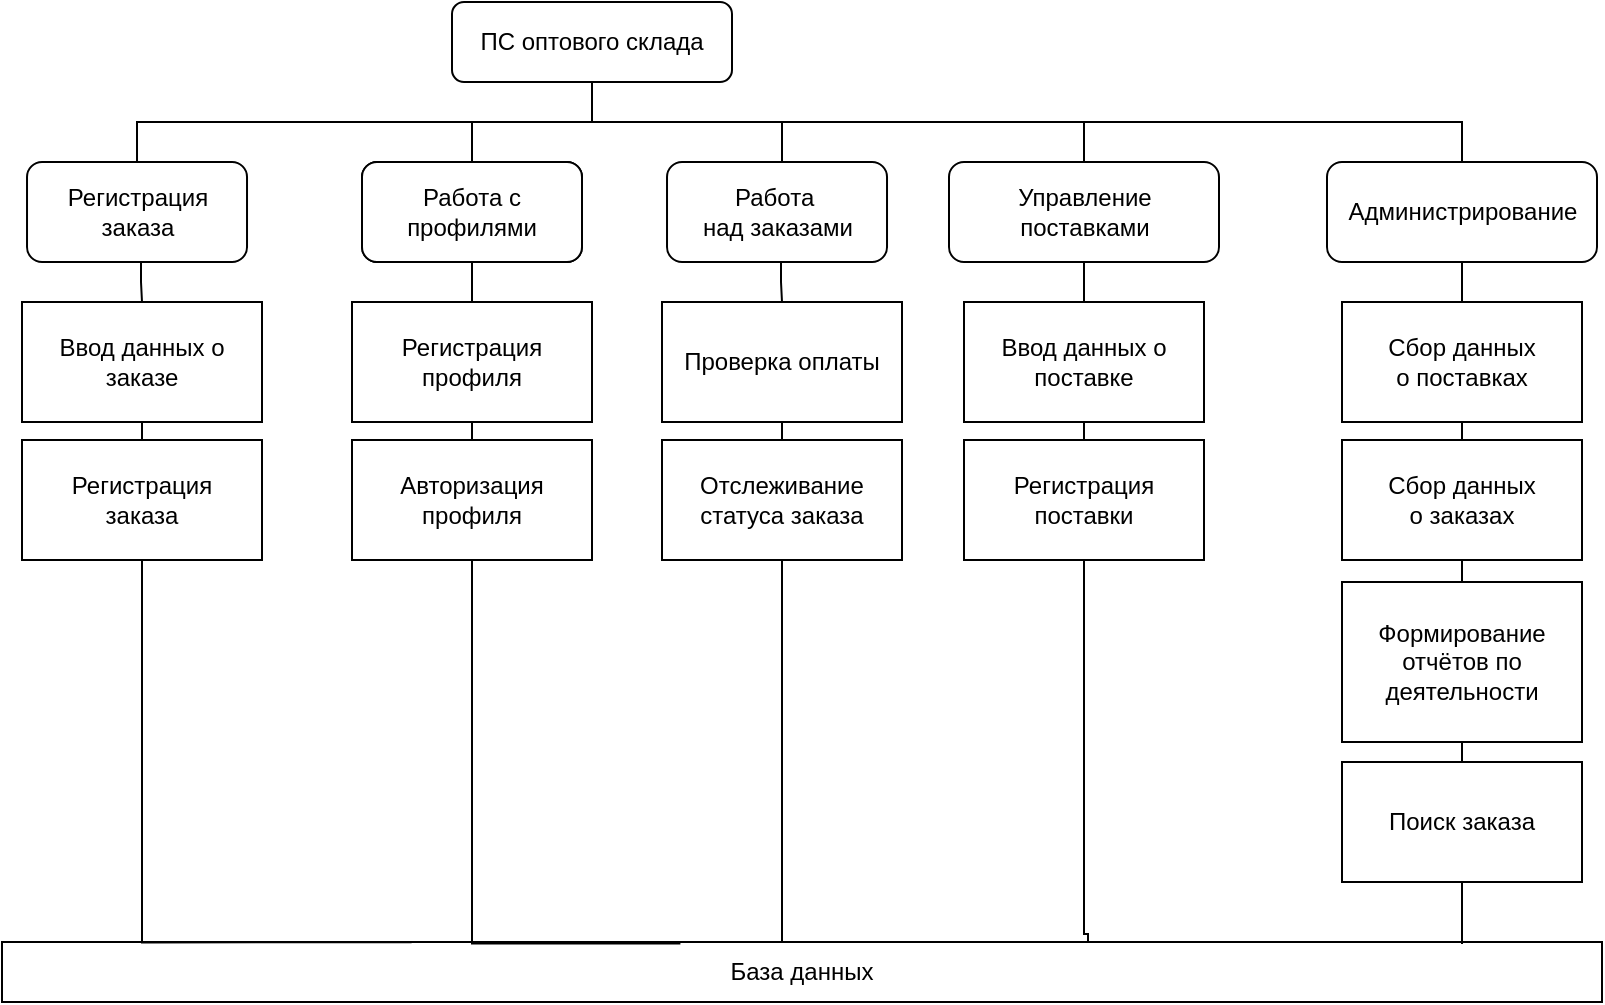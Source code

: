 <mxfile version="24.2.1" type="device" pages="2">
  <diagram name="Page-1" id="ZP50mtN4pUTSPamrQ7jE">
    <mxGraphModel dx="874" dy="521" grid="1" gridSize="10" guides="1" tooltips="1" connect="1" arrows="1" fold="1" page="1" pageScale="1" pageWidth="827" pageHeight="1169" math="0" shadow="0">
      <root>
        <mxCell id="0" />
        <mxCell id="1" parent="0" />
        <mxCell id="H7huvVuS8EwIOP_XFBld-9" style="edgeStyle=orthogonalEdgeStyle;rounded=0;orthogonalLoop=1;jettySize=auto;html=1;entryX=0.5;entryY=0;entryDx=0;entryDy=0;endArrow=none;endFill=0;" parent="1" source="xEKsaEuDqksqCD2JTHV4-3" target="xEKsaEuDqksqCD2JTHV4-4" edge="1">
          <mxGeometry relative="1" as="geometry">
            <Array as="points">
              <mxPoint x="645" y="510" />
              <mxPoint x="891" y="510" />
            </Array>
          </mxGeometry>
        </mxCell>
        <mxCell id="H7huvVuS8EwIOP_XFBld-10" style="edgeStyle=orthogonalEdgeStyle;rounded=0;orthogonalLoop=1;jettySize=auto;html=1;entryX=0.5;entryY=0;entryDx=0;entryDy=0;endArrow=none;endFill=0;" parent="1" source="xEKsaEuDqksqCD2JTHV4-3" target="xEKsaEuDqksqCD2JTHV4-6" edge="1">
          <mxGeometry relative="1" as="geometry">
            <Array as="points">
              <mxPoint x="645" y="510" />
              <mxPoint x="740" y="510" />
              <mxPoint x="740" y="530" />
            </Array>
          </mxGeometry>
        </mxCell>
        <mxCell id="H7huvVuS8EwIOP_XFBld-11" style="edgeStyle=orthogonalEdgeStyle;rounded=0;orthogonalLoop=1;jettySize=auto;html=1;entryX=0.5;entryY=0;entryDx=0;entryDy=0;endArrow=none;endFill=0;" parent="1" source="xEKsaEuDqksqCD2JTHV4-3" target="xEKsaEuDqksqCD2JTHV4-5" edge="1">
          <mxGeometry relative="1" as="geometry">
            <Array as="points">
              <mxPoint x="645" y="510" />
              <mxPoint x="1080" y="510" />
            </Array>
          </mxGeometry>
        </mxCell>
        <mxCell id="Y7o4-KtCDhPk6ApjuI_q-10" style="edgeStyle=orthogonalEdgeStyle;rounded=0;orthogonalLoop=1;jettySize=auto;html=1;entryX=0.5;entryY=0;entryDx=0;entryDy=0;endArrow=none;endFill=0;" edge="1" parent="1" source="xEKsaEuDqksqCD2JTHV4-3" target="Y7o4-KtCDhPk6ApjuI_q-2">
          <mxGeometry relative="1" as="geometry">
            <Array as="points">
              <mxPoint x="645" y="510" />
              <mxPoint x="585" y="510" />
            </Array>
          </mxGeometry>
        </mxCell>
        <mxCell id="Y7o4-KtCDhPk6ApjuI_q-19" style="edgeStyle=orthogonalEdgeStyle;rounded=0;orthogonalLoop=1;jettySize=auto;html=1;entryX=0.5;entryY=0;entryDx=0;entryDy=0;endArrow=none;endFill=0;" edge="1" parent="1" source="xEKsaEuDqksqCD2JTHV4-3" target="Y7o4-KtCDhPk6ApjuI_q-13">
          <mxGeometry relative="1" as="geometry">
            <Array as="points">
              <mxPoint x="645" y="510" />
              <mxPoint x="417" y="510" />
            </Array>
          </mxGeometry>
        </mxCell>
        <mxCell id="xEKsaEuDqksqCD2JTHV4-3" value="ПС оптового склада" style="rounded=1;whiteSpace=wrap;html=1;" parent="1" vertex="1">
          <mxGeometry x="575" y="450" width="140" height="40" as="geometry" />
        </mxCell>
        <mxCell id="H7huvVuS8EwIOP_XFBld-14" style="edgeStyle=orthogonalEdgeStyle;rounded=0;orthogonalLoop=1;jettySize=auto;html=1;entryX=0.5;entryY=0;entryDx=0;entryDy=0;endArrow=none;endFill=0;" parent="1" source="xEKsaEuDqksqCD2JTHV4-4" target="H7huvVuS8EwIOP_XFBld-12" edge="1">
          <mxGeometry relative="1" as="geometry" />
        </mxCell>
        <mxCell id="xEKsaEuDqksqCD2JTHV4-4" value="Управление поставками" style="rounded=1;whiteSpace=wrap;html=1;" parent="1" vertex="1">
          <mxGeometry x="823.5" y="530" width="135" height="50" as="geometry" />
        </mxCell>
        <mxCell id="H7huvVuS8EwIOP_XFBld-8" style="edgeStyle=orthogonalEdgeStyle;rounded=0;orthogonalLoop=1;jettySize=auto;html=1;entryX=0.5;entryY=0;entryDx=0;entryDy=0;endArrow=none;endFill=0;" parent="1" source="xEKsaEuDqksqCD2JTHV4-5" target="xEKsaEuDqksqCD2JTHV4-8" edge="1">
          <mxGeometry relative="1" as="geometry" />
        </mxCell>
        <mxCell id="xEKsaEuDqksqCD2JTHV4-5" value="Администрирование" style="rounded=1;whiteSpace=wrap;html=1;" parent="1" vertex="1">
          <mxGeometry x="1012.5" y="530" width="135" height="50" as="geometry" />
        </mxCell>
        <mxCell id="H7huvVuS8EwIOP_XFBld-2" style="edgeStyle=orthogonalEdgeStyle;rounded=0;orthogonalLoop=1;jettySize=auto;html=1;exitX=0.5;exitY=1;exitDx=0;exitDy=0;entryX=0.5;entryY=0;entryDx=0;entryDy=0;endArrow=none;endFill=0;" parent="1" source="xEKsaEuDqksqCD2JTHV4-6" target="xEKsaEuDqksqCD2JTHV4-11" edge="1">
          <mxGeometry relative="1" as="geometry">
            <Array as="points">
              <mxPoint x="739.51" y="580" />
              <mxPoint x="739.51" y="590" />
            </Array>
            <mxPoint x="815" y="580" as="sourcePoint" />
          </mxGeometry>
        </mxCell>
        <mxCell id="xEKsaEuDqksqCD2JTHV4-6" value="Работа&amp;nbsp;&lt;div&gt;над заказами&lt;/div&gt;" style="rounded=1;whiteSpace=wrap;html=1;" parent="1" vertex="1">
          <mxGeometry x="682.51" y="530" width="110" height="50" as="geometry" />
        </mxCell>
        <mxCell id="xEKsaEuDqksqCD2JTHV4-7" value="База данных" style="rounded=0;whiteSpace=wrap;html=1;" parent="1" vertex="1">
          <mxGeometry x="350" y="920" width="800" height="30" as="geometry" />
        </mxCell>
        <mxCell id="H7huvVuS8EwIOP_XFBld-5" style="edgeStyle=orthogonalEdgeStyle;rounded=0;orthogonalLoop=1;jettySize=auto;html=1;exitX=0.5;exitY=1;exitDx=0;exitDy=0;entryX=0.5;entryY=0;entryDx=0;entryDy=0;endArrow=none;endFill=0;" parent="1" source="xEKsaEuDqksqCD2JTHV4-8" target="xEKsaEuDqksqCD2JTHV4-9" edge="1">
          <mxGeometry relative="1" as="geometry" />
        </mxCell>
        <mxCell id="xEKsaEuDqksqCD2JTHV4-8" value="Сбор данных&lt;br&gt;о поставках" style="rounded=0;whiteSpace=wrap;html=1;" parent="1" vertex="1">
          <mxGeometry x="1020" y="600" width="120" height="60" as="geometry" />
        </mxCell>
        <mxCell id="H7huvVuS8EwIOP_XFBld-6" style="edgeStyle=orthogonalEdgeStyle;rounded=0;orthogonalLoop=1;jettySize=auto;html=1;exitX=0.5;exitY=1;exitDx=0;exitDy=0;entryX=0.5;entryY=0;entryDx=0;entryDy=0;endArrow=none;endFill=0;" parent="1" source="xEKsaEuDqksqCD2JTHV4-9" target="xEKsaEuDqksqCD2JTHV4-10" edge="1">
          <mxGeometry relative="1" as="geometry" />
        </mxCell>
        <mxCell id="xEKsaEuDqksqCD2JTHV4-9" value="Сбор данных&lt;br&gt;о заказах" style="rounded=0;whiteSpace=wrap;html=1;" parent="1" vertex="1">
          <mxGeometry x="1020" y="669" width="120" height="60" as="geometry" />
        </mxCell>
        <mxCell id="xEKsaEuDqksqCD2JTHV4-10" value="Формирование&lt;br&gt;отчётов по деятельности" style="rounded=0;whiteSpace=wrap;html=1;" parent="1" vertex="1">
          <mxGeometry x="1020" y="740" width="120" height="80" as="geometry" />
        </mxCell>
        <mxCell id="xEKsaEuDqksqCD2JTHV4-23" style="edgeStyle=orthogonalEdgeStyle;rounded=0;orthogonalLoop=1;jettySize=auto;html=1;exitX=0.5;exitY=1;exitDx=0;exitDy=0;entryX=0.5;entryY=0;entryDx=0;entryDy=0;endArrow=none;endFill=0;" parent="1" source="xEKsaEuDqksqCD2JTHV4-11" target="xEKsaEuDqksqCD2JTHV4-13" edge="1">
          <mxGeometry relative="1" as="geometry" />
        </mxCell>
        <mxCell id="xEKsaEuDqksqCD2JTHV4-11" value="Проверка оплаты" style="rounded=0;whiteSpace=wrap;html=1;" parent="1" vertex="1">
          <mxGeometry x="680" y="600" width="120" height="60" as="geometry" />
        </mxCell>
        <mxCell id="xEKsaEuDqksqCD2JTHV4-13" value="Отслеживание статуса заказа" style="rounded=0;whiteSpace=wrap;html=1;" parent="1" vertex="1">
          <mxGeometry x="680" y="669" width="120" height="60" as="geometry" />
        </mxCell>
        <mxCell id="xEKsaEuDqksqCD2JTHV4-18" style="edgeStyle=orthogonalEdgeStyle;rounded=0;orthogonalLoop=1;jettySize=auto;html=1;endArrow=none;endFill=0;exitX=0.5;exitY=1;exitDx=0;exitDy=0;" parent="1" source="xEKsaEuDqksqCD2JTHV4-13" edge="1">
          <mxGeometry relative="1" as="geometry">
            <mxPoint x="680" y="920" as="targetPoint" />
            <Array as="points">
              <mxPoint x="740" y="920" />
            </Array>
            <mxPoint x="740" y="800" as="sourcePoint" />
          </mxGeometry>
        </mxCell>
        <mxCell id="H7huvVuS8EwIOP_XFBld-15" style="edgeStyle=orthogonalEdgeStyle;rounded=0;orthogonalLoop=1;jettySize=auto;html=1;exitX=0.5;exitY=1;exitDx=0;exitDy=0;entryX=0.5;entryY=0;entryDx=0;entryDy=0;endArrow=none;endFill=0;" parent="1" source="H7huvVuS8EwIOP_XFBld-12" target="H7huvVuS8EwIOP_XFBld-13" edge="1">
          <mxGeometry relative="1" as="geometry" />
        </mxCell>
        <mxCell id="H7huvVuS8EwIOP_XFBld-12" value="Ввод данных о поставке" style="rounded=0;whiteSpace=wrap;html=1;" parent="1" vertex="1">
          <mxGeometry x="831" y="600" width="120" height="60" as="geometry" />
        </mxCell>
        <mxCell id="H7huvVuS8EwIOP_XFBld-13" value="Регистрация&lt;div&gt;поставки&lt;/div&gt;" style="rounded=0;whiteSpace=wrap;html=1;" parent="1" vertex="1">
          <mxGeometry x="831" y="669" width="120" height="60" as="geometry" />
        </mxCell>
        <mxCell id="H7huvVuS8EwIOP_XFBld-16" style="edgeStyle=orthogonalEdgeStyle;rounded=0;orthogonalLoop=1;jettySize=auto;html=1;endArrow=none;endFill=0;entryX=0.75;entryY=0;entryDx=0;entryDy=0;" parent="1" source="H7huvVuS8EwIOP_XFBld-13" edge="1" target="xEKsaEuDqksqCD2JTHV4-7">
          <mxGeometry relative="1" as="geometry">
            <mxPoint x="840" y="916" as="targetPoint" />
            <Array as="points">
              <mxPoint x="891" y="916" />
              <mxPoint x="893" y="916" />
            </Array>
          </mxGeometry>
        </mxCell>
        <mxCell id="H7huvVuS8EwIOP_XFBld-19" style="edgeStyle=orthogonalEdgeStyle;rounded=0;orthogonalLoop=1;jettySize=auto;html=1;endArrow=none;endFill=0;" parent="1" source="xEKsaEuDqksqCD2JTHV4-10" edge="1">
          <mxGeometry relative="1" as="geometry">
            <Array as="points">
              <mxPoint x="1080" y="921" />
            </Array>
            <mxPoint x="1080" y="921" as="targetPoint" />
          </mxGeometry>
        </mxCell>
        <mxCell id="Y7o4-KtCDhPk6ApjuI_q-2" value="Отслеживание статуса заказа" style="rounded=1;whiteSpace=wrap;html=1;" vertex="1" parent="1">
          <mxGeometry x="530" y="530" width="110" height="50" as="geometry" />
        </mxCell>
        <mxCell id="Y7o4-KtCDhPk6ApjuI_q-7" style="edgeStyle=orthogonalEdgeStyle;rounded=0;orthogonalLoop=1;jettySize=auto;html=1;endArrow=none;endFill=0;" edge="1" parent="1" source="Y7o4-KtCDhPk6ApjuI_q-3" target="Y7o4-KtCDhPk6ApjuI_q-4">
          <mxGeometry relative="1" as="geometry" />
        </mxCell>
        <mxCell id="Y7o4-KtCDhPk6ApjuI_q-3" value="Работа с профилями" style="rounded=1;whiteSpace=wrap;html=1;" vertex="1" parent="1">
          <mxGeometry x="530" y="530" width="110" height="50" as="geometry" />
        </mxCell>
        <mxCell id="Y7o4-KtCDhPk6ApjuI_q-6" style="edgeStyle=orthogonalEdgeStyle;rounded=0;orthogonalLoop=1;jettySize=auto;html=1;endArrow=none;endFill=0;" edge="1" parent="1" source="Y7o4-KtCDhPk6ApjuI_q-5" target="Y7o4-KtCDhPk6ApjuI_q-4">
          <mxGeometry relative="1" as="geometry" />
        </mxCell>
        <mxCell id="Y7o4-KtCDhPk6ApjuI_q-9" value="Поиск заказа" style="rounded=0;whiteSpace=wrap;html=1;" vertex="1" parent="1">
          <mxGeometry x="1020" y="830" width="120" height="60" as="geometry" />
        </mxCell>
        <mxCell id="Y7o4-KtCDhPk6ApjuI_q-12" style="edgeStyle=orthogonalEdgeStyle;rounded=0;orthogonalLoop=1;jettySize=auto;html=1;exitX=0.5;exitY=1;exitDx=0;exitDy=0;entryX=0.5;entryY=0;entryDx=0;entryDy=0;endArrow=none;endFill=0;" edge="1" source="Y7o4-KtCDhPk6ApjuI_q-13" target="Y7o4-KtCDhPk6ApjuI_q-15" parent="1">
          <mxGeometry relative="1" as="geometry">
            <Array as="points">
              <mxPoint x="419.51" y="580" />
              <mxPoint x="419.51" y="590" />
            </Array>
            <mxPoint x="495" y="580" as="sourcePoint" />
          </mxGeometry>
        </mxCell>
        <mxCell id="Y7o4-KtCDhPk6ApjuI_q-13" value="Регистрация&lt;div&gt;заказа&lt;/div&gt;" style="rounded=1;whiteSpace=wrap;html=1;" vertex="1" parent="1">
          <mxGeometry x="362.51" y="530" width="110" height="50" as="geometry" />
        </mxCell>
        <mxCell id="Y7o4-KtCDhPk6ApjuI_q-14" style="edgeStyle=orthogonalEdgeStyle;rounded=0;orthogonalLoop=1;jettySize=auto;html=1;exitX=0.5;exitY=1;exitDx=0;exitDy=0;entryX=0.5;entryY=0;entryDx=0;entryDy=0;endArrow=none;endFill=0;" edge="1" source="Y7o4-KtCDhPk6ApjuI_q-15" target="Y7o4-KtCDhPk6ApjuI_q-17" parent="1">
          <mxGeometry relative="1" as="geometry" />
        </mxCell>
        <mxCell id="Y7o4-KtCDhPk6ApjuI_q-15" value="Ввод данных о заказе" style="rounded=0;whiteSpace=wrap;html=1;" vertex="1" parent="1">
          <mxGeometry x="360" y="600" width="120" height="60" as="geometry" />
        </mxCell>
        <mxCell id="Y7o4-KtCDhPk6ApjuI_q-17" value="Регистрация&lt;div&gt;заказа&lt;/div&gt;" style="rounded=0;whiteSpace=wrap;html=1;" vertex="1" parent="1">
          <mxGeometry x="360" y="669" width="120" height="60" as="geometry" />
        </mxCell>
        <mxCell id="Y7o4-KtCDhPk6ApjuI_q-20" style="edgeStyle=orthogonalEdgeStyle;rounded=0;orthogonalLoop=1;jettySize=auto;html=1;entryX=0.424;entryY=0.024;entryDx=0;entryDy=0;entryPerimeter=0;endArrow=none;endFill=0;" edge="1" parent="1" source="Y7o4-KtCDhPk6ApjuI_q-2" target="xEKsaEuDqksqCD2JTHV4-7">
          <mxGeometry relative="1" as="geometry">
            <Array as="points">
              <mxPoint x="585" y="921" />
            </Array>
          </mxGeometry>
        </mxCell>
        <mxCell id="Y7o4-KtCDhPk6ApjuI_q-21" style="edgeStyle=orthogonalEdgeStyle;rounded=0;orthogonalLoop=1;jettySize=auto;html=1;entryX=0.256;entryY=0.005;entryDx=0;entryDy=0;entryPerimeter=0;endArrow=none;endFill=0;exitX=0.5;exitY=1;exitDx=0;exitDy=0;" edge="1" parent="1" source="Y7o4-KtCDhPk6ApjuI_q-17" target="xEKsaEuDqksqCD2JTHV4-7">
          <mxGeometry relative="1" as="geometry">
            <mxPoint x="420" y="800" as="sourcePoint" />
            <Array as="points">
              <mxPoint x="420" y="920" />
            </Array>
          </mxGeometry>
        </mxCell>
        <mxCell id="Y7o4-KtCDhPk6ApjuI_q-5" value="Авторизация профиля" style="rounded=0;whiteSpace=wrap;html=1;" vertex="1" parent="1">
          <mxGeometry x="525" y="669" width="120" height="60" as="geometry" />
        </mxCell>
        <mxCell id="Y7o4-KtCDhPk6ApjuI_q-4" value="Регистрация профиля" style="rounded=0;whiteSpace=wrap;html=1;" vertex="1" parent="1">
          <mxGeometry x="525" y="600" width="120" height="60" as="geometry" />
        </mxCell>
      </root>
    </mxGraphModel>
  </diagram>
  <diagram id="Dg_YdngSWR2C6UzvR_Fa" name="Page-2">
    <mxGraphModel dx="1530" dy="887" grid="1" gridSize="10" guides="1" tooltips="1" connect="1" arrows="1" fold="1" page="1" pageScale="1" pageWidth="827" pageHeight="1169" math="0" shadow="0">
      <root>
        <mxCell id="0" />
        <mxCell id="1" parent="0" />
      </root>
    </mxGraphModel>
  </diagram>
</mxfile>
